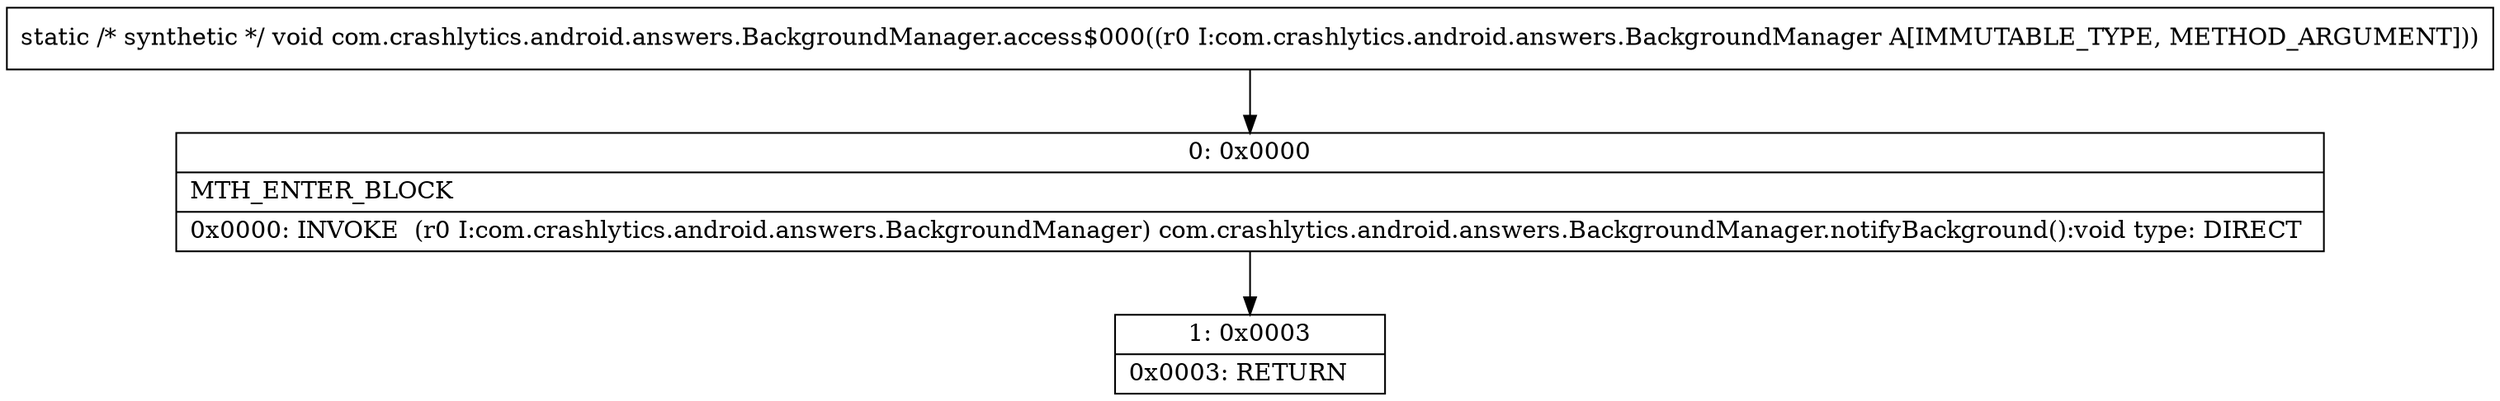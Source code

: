 digraph "CFG forcom.crashlytics.android.answers.BackgroundManager.access$000(Lcom\/crashlytics\/android\/answers\/BackgroundManager;)V" {
Node_0 [shape=record,label="{0\:\ 0x0000|MTH_ENTER_BLOCK\l|0x0000: INVOKE  (r0 I:com.crashlytics.android.answers.BackgroundManager) com.crashlytics.android.answers.BackgroundManager.notifyBackground():void type: DIRECT \l}"];
Node_1 [shape=record,label="{1\:\ 0x0003|0x0003: RETURN   \l}"];
MethodNode[shape=record,label="{static \/* synthetic *\/ void com.crashlytics.android.answers.BackgroundManager.access$000((r0 I:com.crashlytics.android.answers.BackgroundManager A[IMMUTABLE_TYPE, METHOD_ARGUMENT])) }"];
MethodNode -> Node_0;
Node_0 -> Node_1;
}

